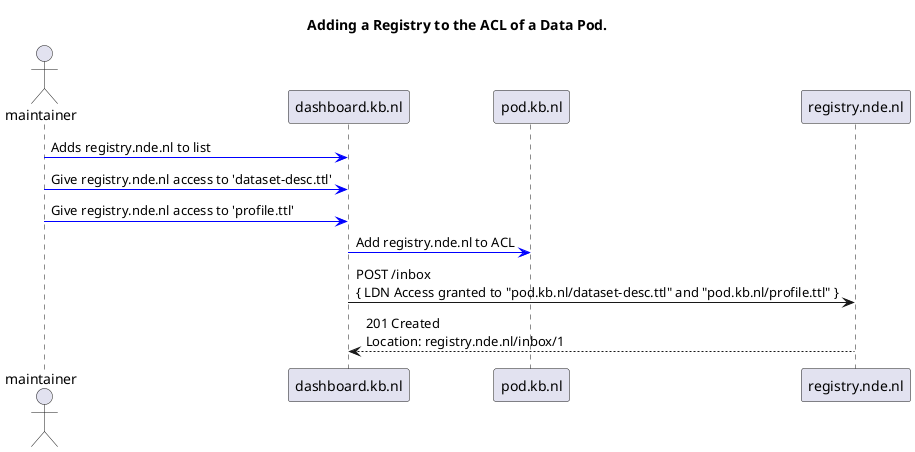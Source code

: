 @startuml update-dataset

title
 Adding a Registry to the ACL of a Data Pod.
end title


autonumber "<b>(R0)"
actor maintainer as Maintainer 
participant dashboard.kb.nl as D
participant pod.kb.nl as Pod
participant registry.nde.nl as R

autonumber stop
Maintainer -[#0000FF]> D: Adds registry.nde.nl to list
Maintainer -[#0000FF]> D: Give registry.nde.nl access to 'dataset-desc.ttl'
Maintainer -[#0000FF]> D: Give registry.nde.nl access to 'profile.ttl'

D -[#0000FF]> Pod: Add registry.nde.nl to ACL

D -> R: POST /inbox\n{ LDN Access granted to "pod.kb.nl/dataset-desc.ttl" and "pod.kb.nl/profile.ttl" }
D <-- R: 201 Created\nLocation: registry.nde.nl/inbox/1

@enduml
